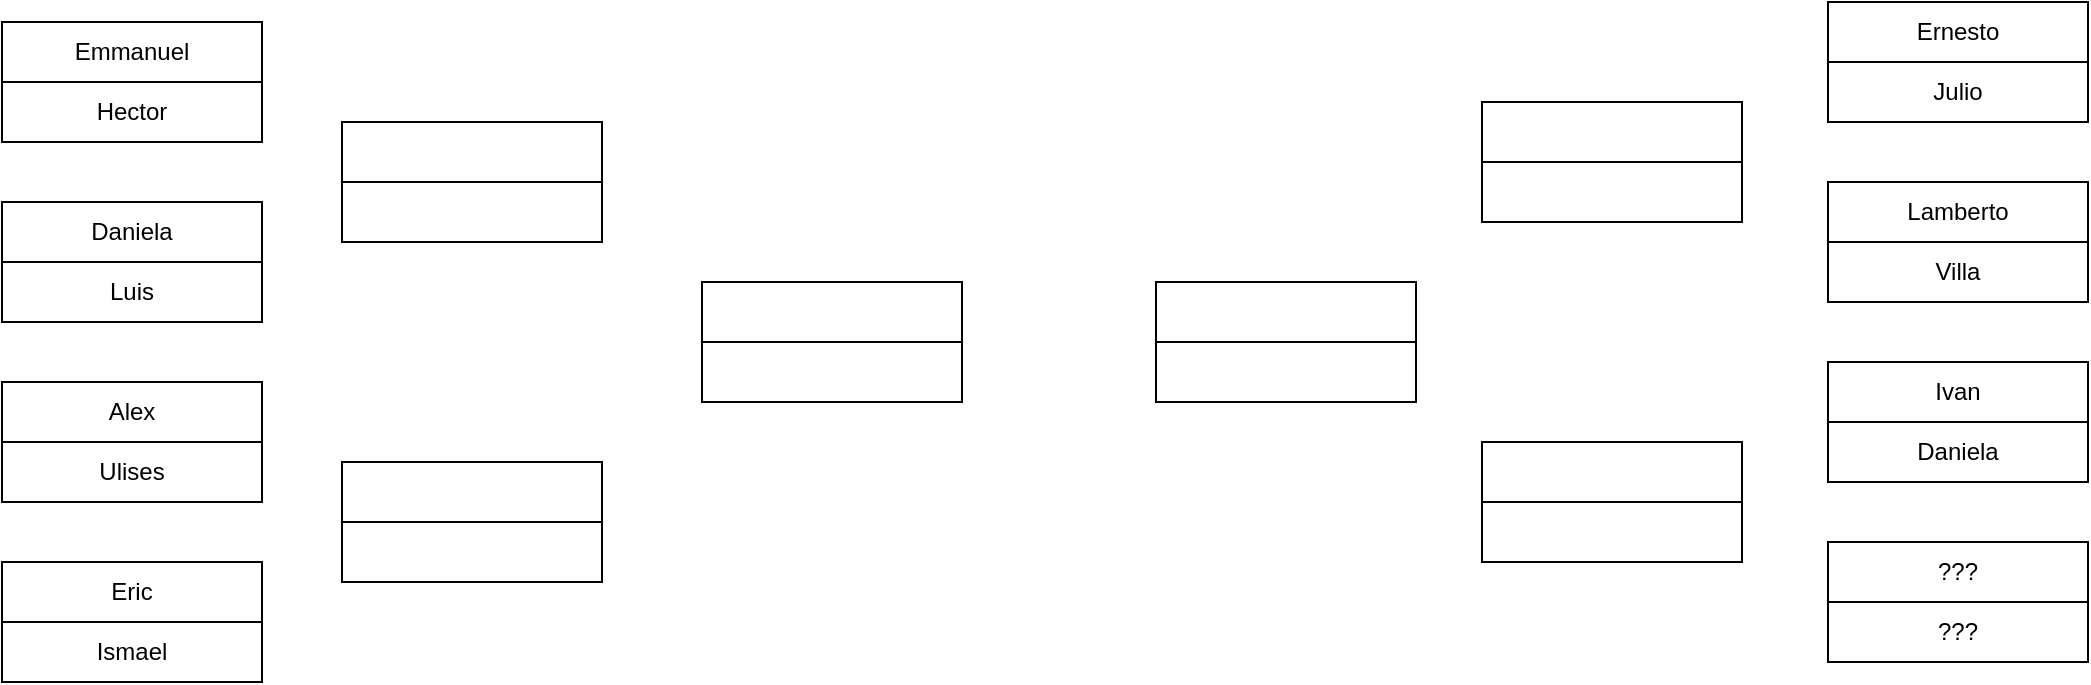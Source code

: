 <mxfile>
    <diagram id="_pIAKgVLLPdSsQvXtuNI" name="Page-1">
        <mxGraphModel dx="1088" dy="617" grid="1" gridSize="10" guides="1" tooltips="1" connect="1" arrows="1" fold="1" page="1" pageScale="1" pageWidth="1654" pageHeight="2336" math="0" shadow="0">
            <root>
                <mxCell id="0"/>
                <mxCell id="1" parent="0"/>
                <mxCell id="2" value="Emmanuel" style="rounded=0;whiteSpace=wrap;html=1;" parent="1" vertex="1">
                    <mxGeometry x="120" y="50" width="130" height="30" as="geometry"/>
                </mxCell>
                <mxCell id="3" value="Hector" style="rounded=0;whiteSpace=wrap;html=1;" parent="1" vertex="1">
                    <mxGeometry x="120" y="80" width="130" height="30" as="geometry"/>
                </mxCell>
                <mxCell id="4" value="Daniela" style="rounded=0;whiteSpace=wrap;html=1;" parent="1" vertex="1">
                    <mxGeometry x="120" y="140" width="130" height="30" as="geometry"/>
                </mxCell>
                <mxCell id="5" value="Luis" style="rounded=0;whiteSpace=wrap;html=1;" parent="1" vertex="1">
                    <mxGeometry x="120" y="170" width="130" height="30" as="geometry"/>
                </mxCell>
                <mxCell id="6" value="Alex" style="rounded=0;whiteSpace=wrap;html=1;" parent="1" vertex="1">
                    <mxGeometry x="120" y="230" width="130" height="30" as="geometry"/>
                </mxCell>
                <mxCell id="7" value="Ulises" style="rounded=0;whiteSpace=wrap;html=1;" parent="1" vertex="1">
                    <mxGeometry x="120" y="260" width="130" height="30" as="geometry"/>
                </mxCell>
                <mxCell id="8" value="Eric" style="rounded=0;whiteSpace=wrap;html=1;" parent="1" vertex="1">
                    <mxGeometry x="120" y="320" width="130" height="30" as="geometry"/>
                </mxCell>
                <mxCell id="9" value="Ismael" style="rounded=0;whiteSpace=wrap;html=1;" parent="1" vertex="1">
                    <mxGeometry x="120" y="350" width="130" height="30" as="geometry"/>
                </mxCell>
                <mxCell id="10" value="" style="rounded=0;whiteSpace=wrap;html=1;" parent="1" vertex="1">
                    <mxGeometry x="290" y="100" width="130" height="30" as="geometry"/>
                </mxCell>
                <mxCell id="11" value="" style="rounded=0;whiteSpace=wrap;html=1;" parent="1" vertex="1">
                    <mxGeometry x="290" y="130" width="130" height="30" as="geometry"/>
                </mxCell>
                <mxCell id="12" value="" style="rounded=0;whiteSpace=wrap;html=1;" parent="1" vertex="1">
                    <mxGeometry x="470" y="180" width="130" height="30" as="geometry"/>
                </mxCell>
                <mxCell id="13" value="" style="rounded=0;whiteSpace=wrap;html=1;" parent="1" vertex="1">
                    <mxGeometry x="470" y="210" width="130" height="30" as="geometry"/>
                </mxCell>
                <mxCell id="14" value="" style="rounded=0;whiteSpace=wrap;html=1;" parent="1" vertex="1">
                    <mxGeometry x="290" y="270" width="130" height="30" as="geometry"/>
                </mxCell>
                <mxCell id="15" value="" style="rounded=0;whiteSpace=wrap;html=1;" parent="1" vertex="1">
                    <mxGeometry x="290" y="300" width="130" height="30" as="geometry"/>
                </mxCell>
                <mxCell id="16" value="Ernesto" style="rounded=0;whiteSpace=wrap;html=1;" parent="1" vertex="1">
                    <mxGeometry x="1033" y="40" width="130" height="30" as="geometry"/>
                </mxCell>
                <mxCell id="17" value="Julio" style="rounded=0;whiteSpace=wrap;html=1;" parent="1" vertex="1">
                    <mxGeometry x="1033" y="70" width="130" height="30" as="geometry"/>
                </mxCell>
                <mxCell id="18" value="Lamberto" style="rounded=0;whiteSpace=wrap;html=1;" parent="1" vertex="1">
                    <mxGeometry x="1033" y="130" width="130" height="30" as="geometry"/>
                </mxCell>
                <mxCell id="19" value="Villa" style="rounded=0;whiteSpace=wrap;html=1;" parent="1" vertex="1">
                    <mxGeometry x="1033" y="160" width="130" height="30" as="geometry"/>
                </mxCell>
                <mxCell id="20" value="Ivan" style="rounded=0;whiteSpace=wrap;html=1;" parent="1" vertex="1">
                    <mxGeometry x="1033" y="220" width="130" height="30" as="geometry"/>
                </mxCell>
                <mxCell id="21" value="Daniela" style="rounded=0;whiteSpace=wrap;html=1;" parent="1" vertex="1">
                    <mxGeometry x="1033" y="250" width="130" height="30" as="geometry"/>
                </mxCell>
                <mxCell id="22" value="???" style="rounded=0;whiteSpace=wrap;html=1;" parent="1" vertex="1">
                    <mxGeometry x="1033" y="310" width="130" height="30" as="geometry"/>
                </mxCell>
                <mxCell id="23" value="???" style="rounded=0;whiteSpace=wrap;html=1;" parent="1" vertex="1">
                    <mxGeometry x="1033" y="340" width="130" height="30" as="geometry"/>
                </mxCell>
                <mxCell id="24" value="" style="rounded=0;whiteSpace=wrap;html=1;" parent="1" vertex="1">
                    <mxGeometry x="860" y="90" width="130" height="30" as="geometry"/>
                </mxCell>
                <mxCell id="25" value="" style="rounded=0;whiteSpace=wrap;html=1;" parent="1" vertex="1">
                    <mxGeometry x="860" y="120" width="130" height="30" as="geometry"/>
                </mxCell>
                <mxCell id="26" value="" style="rounded=0;whiteSpace=wrap;html=1;" parent="1" vertex="1">
                    <mxGeometry x="697" y="180" width="130" height="30" as="geometry"/>
                </mxCell>
                <mxCell id="27" value="" style="rounded=0;whiteSpace=wrap;html=1;" parent="1" vertex="1">
                    <mxGeometry x="697" y="210" width="130" height="30" as="geometry"/>
                </mxCell>
                <mxCell id="28" value="" style="rounded=0;whiteSpace=wrap;html=1;" parent="1" vertex="1">
                    <mxGeometry x="860" y="260" width="130" height="30" as="geometry"/>
                </mxCell>
                <mxCell id="29" value="" style="rounded=0;whiteSpace=wrap;html=1;" parent="1" vertex="1">
                    <mxGeometry x="860" y="290" width="130" height="30" as="geometry"/>
                </mxCell>
            </root>
        </mxGraphModel>
    </diagram>
</mxfile>